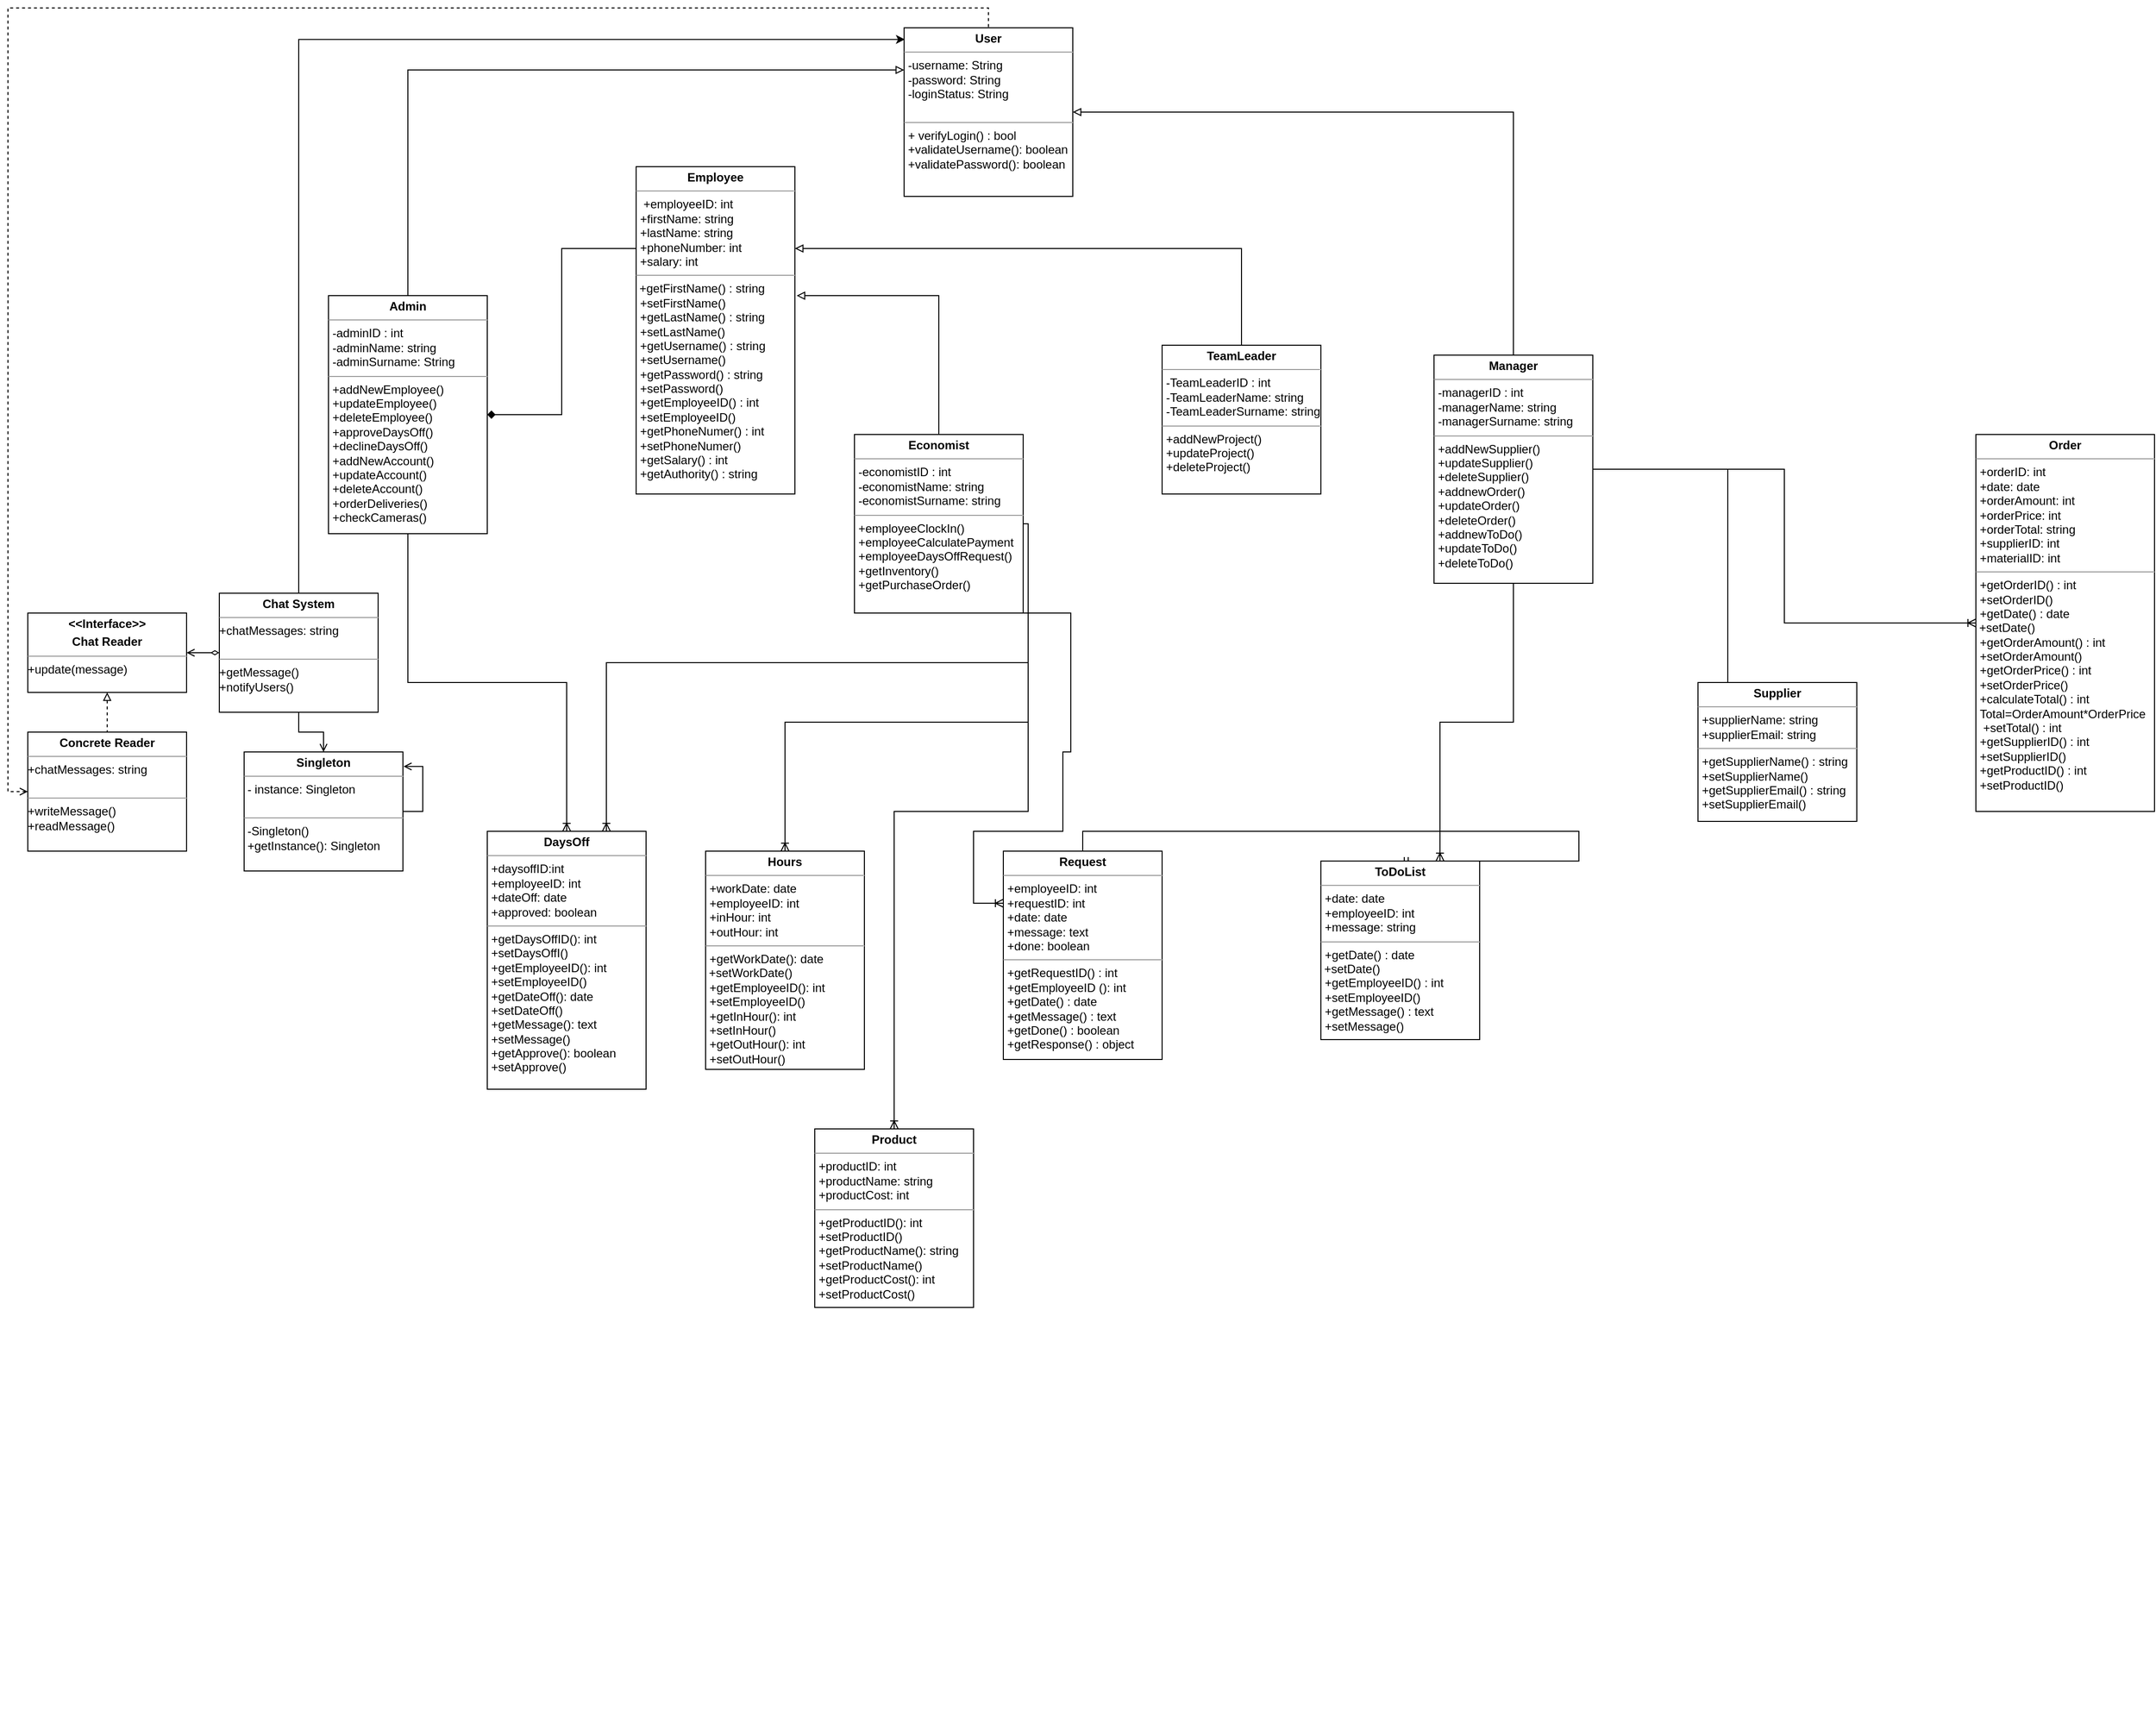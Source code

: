 <mxfile version="22.1.5" type="github">
  <diagram id="wFE0QG_FPsp0jaGvCLVb" name="Page-1">
    <mxGraphModel dx="1449" dy="1546" grid="1" gridSize="10" guides="1" tooltips="1" connect="1" arrows="1" fold="1" page="1" pageScale="1" pageWidth="850" pageHeight="1100" math="0" shadow="0">
      <root>
        <mxCell id="0" />
        <mxCell id="1" parent="0" />
        <mxCell id="GpSoSRK56g1pga28x_Gd-2" value="&lt;p style=&quot;margin: 0px ; margin-top: 4px ; text-align: center&quot;&gt;&lt;b&gt;User&lt;/b&gt;&lt;/p&gt;&lt;hr size=&quot;1&quot;&gt;&lt;p style=&quot;margin: 0px ; margin-left: 4px&quot;&gt;-username: String&lt;/p&gt;&lt;p style=&quot;margin: 0px ; margin-left: 4px&quot;&gt;-password: String&amp;nbsp;&lt;/p&gt;&lt;p style=&quot;margin: 0px ; margin-left: 4px&quot;&gt;-loginStatus: String&lt;/p&gt;&lt;p style=&quot;margin: 0px ; margin-left: 4px&quot;&gt;&lt;br&gt;&lt;/p&gt;&lt;hr size=&quot;1&quot;&gt;&lt;p style=&quot;margin: 0px ; margin-left: 4px&quot;&gt;+ verifyLogin() : bool&lt;/p&gt;&lt;p style=&quot;margin: 0px ; margin-left: 4px&quot;&gt;+validateUsername(): boolean&lt;br&gt;&lt;/p&gt;&lt;p style=&quot;margin: 0px ; margin-left: 4px&quot;&gt;+validatePassword(): boolean&lt;br&gt;&lt;/p&gt;" style="verticalAlign=top;align=left;overflow=fill;fontSize=12;fontFamily=Helvetica;html=1;" vertex="1" parent="1">
          <mxGeometry x="1463" y="560" width="170" height="170" as="geometry" />
        </mxCell>
        <mxCell id="GpSoSRK56g1pga28x_Gd-3" style="edgeStyle=orthogonalEdgeStyle;rounded=0;orthogonalLoop=1;jettySize=auto;html=1;endArrow=ERoneToMany;endFill=0;" edge="1" parent="1" source="GpSoSRK56g1pga28x_Gd-5" target="GpSoSRK56g1pga28x_Gd-24">
          <mxGeometry relative="1" as="geometry" />
        </mxCell>
        <mxCell id="GpSoSRK56g1pga28x_Gd-4" style="edgeStyle=orthogonalEdgeStyle;rounded=0;orthogonalLoop=1;jettySize=auto;html=1;exitX=0.5;exitY=0;exitDx=0;exitDy=0;entryX=0;entryY=0.25;entryDx=0;entryDy=0;endArrow=block;endFill=0;" edge="1" parent="1" source="GpSoSRK56g1pga28x_Gd-5" target="GpSoSRK56g1pga28x_Gd-2">
          <mxGeometry relative="1" as="geometry" />
        </mxCell>
        <mxCell id="GpSoSRK56g1pga28x_Gd-5" value="&lt;p style=&quot;margin: 0px ; margin-top: 4px ; text-align: center&quot;&gt;&lt;b&gt;Admin&lt;/b&gt;&lt;/p&gt;&lt;hr size=&quot;1&quot;&gt;&lt;p style=&quot;margin: 0px ; margin-left: 4px&quot;&gt;-adminID : int&lt;/p&gt;&lt;p style=&quot;margin: 0px ; margin-left: 4px&quot;&gt;-adminName: string&lt;/p&gt;&lt;p style=&quot;margin: 0px ; margin-left: 4px&quot;&gt;-adminSurname: String&amp;nbsp;&lt;/p&gt;&lt;hr size=&quot;1&quot;&gt;&lt;p style=&quot;margin: 0px ; margin-left: 4px&quot;&gt;+addNewEmployee()&lt;/p&gt;&lt;p style=&quot;margin: 0px ; margin-left: 4px&quot;&gt;+updateEmployee()&lt;/p&gt;&lt;p style=&quot;margin: 0px ; margin-left: 4px&quot;&gt;+deleteEmployee()&lt;/p&gt;&lt;p style=&quot;margin: 0px ; margin-left: 4px&quot;&gt;+approveDaysOff()&lt;/p&gt;&lt;p style=&quot;margin: 0px ; margin-left: 4px&quot;&gt;+declineDaysOff()&lt;/p&gt;&lt;p style=&quot;margin: 0px ; margin-left: 4px&quot;&gt;+addNewAccount()&lt;/p&gt;&lt;p style=&quot;margin: 0px ; margin-left: 4px&quot;&gt;+updateAccount()&lt;/p&gt;&lt;p style=&quot;margin: 0px ; margin-left: 4px&quot;&gt;+deleteAccount()&lt;/p&gt;&lt;p style=&quot;margin: 0px ; margin-left: 4px&quot;&gt;+orderDeliveries()&lt;/p&gt;&lt;p style=&quot;margin: 0px ; margin-left: 4px&quot;&gt;+checkCameras()&lt;br&gt;&lt;/p&gt;" style="verticalAlign=top;align=left;overflow=fill;fontSize=12;fontFamily=Helvetica;html=1;" vertex="1" parent="1">
          <mxGeometry x="883" y="830" width="160" height="240" as="geometry" />
        </mxCell>
        <mxCell id="GpSoSRK56g1pga28x_Gd-6" style="edgeStyle=orthogonalEdgeStyle;rounded=0;orthogonalLoop=1;jettySize=auto;html=1;endArrow=ERoneToMany;endFill=0;" edge="1" parent="1" source="GpSoSRK56g1pga28x_Gd-11" target="GpSoSRK56g1pga28x_Gd-26">
          <mxGeometry relative="1" as="geometry">
            <Array as="points">
              <mxPoint x="1588" y="1260" />
              <mxPoint x="1343" y="1260" />
            </Array>
          </mxGeometry>
        </mxCell>
        <mxCell id="GpSoSRK56g1pga28x_Gd-7" style="edgeStyle=orthogonalEdgeStyle;rounded=0;orthogonalLoop=1;jettySize=auto;html=1;entryX=0;entryY=0.25;entryDx=0;entryDy=0;exitX=0.75;exitY=1;exitDx=0;exitDy=0;endArrow=ERoneToMany;endFill=0;" edge="1" parent="1" source="GpSoSRK56g1pga28x_Gd-11" target="GpSoSRK56g1pga28x_Gd-22">
          <mxGeometry relative="1" as="geometry">
            <mxPoint x="1588" y="1320" as="targetPoint" />
            <Array as="points">
              <mxPoint x="1631" y="1290" />
              <mxPoint x="1623" y="1290" />
              <mxPoint x="1623" y="1370" />
              <mxPoint x="1533" y="1370" />
              <mxPoint x="1533" y="1443" />
            </Array>
          </mxGeometry>
        </mxCell>
        <mxCell id="GpSoSRK56g1pga28x_Gd-8" style="edgeStyle=orthogonalEdgeStyle;rounded=0;orthogonalLoop=1;jettySize=auto;html=1;entryX=0.75;entryY=0;entryDx=0;entryDy=0;endArrow=ERoneToMany;endFill=0;" edge="1" parent="1" source="GpSoSRK56g1pga28x_Gd-11" target="GpSoSRK56g1pga28x_Gd-24">
          <mxGeometry relative="1" as="geometry">
            <Array as="points">
              <mxPoint x="1588" y="1200" />
              <mxPoint x="1163" y="1200" />
            </Array>
          </mxGeometry>
        </mxCell>
        <mxCell id="GpSoSRK56g1pga28x_Gd-9" style="edgeStyle=orthogonalEdgeStyle;rounded=0;orthogonalLoop=1;jettySize=auto;html=1;endArrow=ERoneToMany;endFill=0;" edge="1" parent="1" source="GpSoSRK56g1pga28x_Gd-11" target="GpSoSRK56g1pga28x_Gd-29">
          <mxGeometry relative="1" as="geometry">
            <Array as="points">
              <mxPoint x="1588" y="1350" />
              <mxPoint x="1453" y="1350" />
            </Array>
          </mxGeometry>
        </mxCell>
        <mxCell id="GpSoSRK56g1pga28x_Gd-10" style="edgeStyle=orthogonalEdgeStyle;rounded=0;orthogonalLoop=1;jettySize=auto;html=1;exitX=0.5;exitY=0;exitDx=0;exitDy=0;entryX=1.011;entryY=0.394;entryDx=0;entryDy=0;endArrow=block;endFill=0;entryPerimeter=0;" edge="1" parent="1" source="GpSoSRK56g1pga28x_Gd-11" target="GpSoSRK56g1pga28x_Gd-20">
          <mxGeometry relative="1" as="geometry" />
        </mxCell>
        <mxCell id="GpSoSRK56g1pga28x_Gd-11" value="&lt;p style=&quot;margin: 0px ; margin-top: 4px ; text-align: center&quot;&gt;&lt;b&gt;Economist&lt;/b&gt;&lt;/p&gt;&lt;hr size=&quot;1&quot;&gt;&lt;p style=&quot;margin: 0px ; margin-left: 4px&quot;&gt;-economistID : int&lt;/p&gt;&lt;p style=&quot;margin: 0px ; margin-left: 4px&quot;&gt;-economistName: string&lt;/p&gt;&lt;p style=&quot;margin: 0px ; margin-left: 4px&quot;&gt;-economistSurname: string&amp;nbsp;&lt;/p&gt;&lt;hr size=&quot;1&quot;&gt;&lt;p style=&quot;margin: 0px ; margin-left: 4px&quot;&gt;+employeeClockIn()&lt;/p&gt;&lt;p style=&quot;margin: 0px ; margin-left: 4px&quot;&gt;+employeeCalculatePayment&lt;/p&gt;&lt;p style=&quot;margin: 0px ; margin-left: 4px&quot;&gt;+employeeDaysOffRequest()&lt;/p&gt;&lt;p style=&quot;margin: 0px ; margin-left: 4px&quot;&gt;+getInventory()&lt;/p&gt;&lt;p style=&quot;margin: 0px ; margin-left: 4px&quot;&gt;+getPurchaseOrder()&lt;/p&gt;" style="verticalAlign=top;align=left;overflow=fill;fontSize=12;fontFamily=Helvetica;html=1;" vertex="1" parent="1">
          <mxGeometry x="1413" y="970" width="170" height="180" as="geometry" />
        </mxCell>
        <mxCell id="GpSoSRK56g1pga28x_Gd-12" style="edgeStyle=orthogonalEdgeStyle;rounded=0;orthogonalLoop=1;jettySize=auto;html=1;exitX=0.5;exitY=0;exitDx=0;exitDy=0;entryX=1;entryY=0.25;entryDx=0;entryDy=0;endArrow=block;endFill=0;" edge="1" parent="1" source="GpSoSRK56g1pga28x_Gd-13" target="GpSoSRK56g1pga28x_Gd-20">
          <mxGeometry relative="1" as="geometry" />
        </mxCell>
        <mxCell id="GpSoSRK56g1pga28x_Gd-13" value="&lt;p style=&quot;margin: 0px ; margin-top: 4px ; text-align: center&quot;&gt;&lt;b&gt;TeamLeader&lt;/b&gt;&lt;/p&gt;&lt;hr size=&quot;1&quot;&gt;&lt;p style=&quot;margin: 0px ; margin-left: 4px&quot;&gt;-TeamLeaderID : int&lt;/p&gt;&lt;p style=&quot;margin: 0px ; margin-left: 4px&quot;&gt;-TeamLeaderName: string&lt;/p&gt;&lt;p style=&quot;margin: 0px ; margin-left: 4px&quot;&gt;-TeamLeaderSurname: string&amp;nbsp;&lt;/p&gt;&lt;hr size=&quot;1&quot;&gt;&lt;p style=&quot;margin: 0px ; margin-left: 4px&quot;&gt;+addNewProject()&lt;/p&gt;&lt;p style=&quot;margin: 0px ; margin-left: 4px&quot;&gt;+updateProject()&lt;/p&gt;&lt;p style=&quot;margin: 0px ; margin-left: 4px&quot;&gt;+deleteProject()&lt;/p&gt;&lt;br&gt;&lt;p style=&quot;margin: 0px ; margin-left: 4px&quot;&gt;&lt;br&gt;&lt;/p&gt;" style="verticalAlign=top;align=left;overflow=fill;fontSize=12;fontFamily=Helvetica;html=1;" vertex="1" parent="1">
          <mxGeometry x="1723" y="880" width="160" height="150" as="geometry" />
        </mxCell>
        <mxCell id="GpSoSRK56g1pga28x_Gd-14" style="edgeStyle=orthogonalEdgeStyle;rounded=0;orthogonalLoop=1;jettySize=auto;html=1;entryX=0.75;entryY=0;entryDx=0;entryDy=0;endArrow=ERoneToMany;endFill=0;" edge="1" parent="1" source="GpSoSRK56g1pga28x_Gd-18" target="GpSoSRK56g1pga28x_Gd-25">
          <mxGeometry relative="1" as="geometry">
            <mxPoint x="2173" y="1370" as="targetPoint" />
          </mxGeometry>
        </mxCell>
        <mxCell id="GpSoSRK56g1pga28x_Gd-15" style="edgeStyle=orthogonalEdgeStyle;rounded=0;orthogonalLoop=1;jettySize=auto;html=1;entryX=0.5;entryY=0;entryDx=0;entryDy=0;endArrow=ERoneToMany;endFill=0;" edge="1" parent="1" source="GpSoSRK56g1pga28x_Gd-18" target="GpSoSRK56g1pga28x_Gd-27">
          <mxGeometry relative="1" as="geometry">
            <Array as="points">
              <mxPoint x="2293" y="1345" />
              <mxPoint x="2343" y="1345" />
            </Array>
          </mxGeometry>
        </mxCell>
        <mxCell id="GpSoSRK56g1pga28x_Gd-16" style="edgeStyle=orthogonalEdgeStyle;rounded=0;orthogonalLoop=1;jettySize=auto;html=1;endArrow=ERoneToMany;endFill=0;" edge="1" parent="1" source="GpSoSRK56g1pga28x_Gd-18" target="GpSoSRK56g1pga28x_Gd-28">
          <mxGeometry relative="1" as="geometry" />
        </mxCell>
        <mxCell id="GpSoSRK56g1pga28x_Gd-17" style="edgeStyle=orthogonalEdgeStyle;rounded=0;orthogonalLoop=1;jettySize=auto;html=1;exitX=0.5;exitY=0;exitDx=0;exitDy=0;entryX=1;entryY=0.5;entryDx=0;entryDy=0;endArrow=block;endFill=0;" edge="1" parent="1" source="GpSoSRK56g1pga28x_Gd-18" target="GpSoSRK56g1pga28x_Gd-2">
          <mxGeometry relative="1" as="geometry" />
        </mxCell>
        <mxCell id="GpSoSRK56g1pga28x_Gd-18" value="&lt;p style=&quot;margin: 0px ; margin-top: 4px ; text-align: center&quot;&gt;&lt;b&gt;Manager&lt;/b&gt;&lt;/p&gt;&lt;hr size=&quot;1&quot;&gt;&lt;p style=&quot;margin: 0px ; margin-left: 4px&quot;&gt;-managerID : int&lt;/p&gt;&lt;p style=&quot;margin: 0px ; margin-left: 4px&quot;&gt;-managerName: string&lt;/p&gt;&lt;p style=&quot;margin: 0px ; margin-left: 4px&quot;&gt;-managerSurname: string&amp;nbsp;&lt;/p&gt;&lt;hr size=&quot;1&quot;&gt;&lt;p style=&quot;margin: 0px ; margin-left: 4px&quot;&gt;+addNewSupplier()&lt;/p&gt;&lt;p style=&quot;margin: 0px ; margin-left: 4px&quot;&gt;+updateSupplier()&lt;/p&gt;&lt;p style=&quot;margin: 0px ; margin-left: 4px&quot;&gt;+deleteSupplier()&lt;/p&gt;&lt;p style=&quot;margin: 0px ; margin-left: 4px&quot;&gt;+addnewOrder()&lt;/p&gt;&lt;p style=&quot;margin: 0px 0px 0px 4px&quot;&gt;+updateOrder()&lt;/p&gt;&lt;p style=&quot;margin: 0px 0px 0px 4px&quot;&gt;+deleteOrder()&lt;/p&gt;&lt;p style=&quot;margin: 0px 0px 0px 4px&quot;&gt;+addnewToDo()&lt;/p&gt;&lt;p style=&quot;margin: 0px 0px 0px 4px&quot;&gt;+updateToDo()&lt;/p&gt;&lt;p style=&quot;margin: 0px 0px 0px 4px&quot;&gt;+deleteToDo()&lt;/p&gt;" style="verticalAlign=top;align=left;overflow=fill;fontSize=12;fontFamily=Helvetica;html=1;" vertex="1" parent="1">
          <mxGeometry x="1997" y="890" width="160" height="230" as="geometry" />
        </mxCell>
        <mxCell id="GpSoSRK56g1pga28x_Gd-19" style="edgeStyle=orthogonalEdgeStyle;rounded=0;orthogonalLoop=1;jettySize=auto;html=1;exitX=0;exitY=0.25;exitDx=0;exitDy=0;entryX=1;entryY=0.5;entryDx=0;entryDy=0;endArrow=diamond;endFill=1;" edge="1" parent="1" source="GpSoSRK56g1pga28x_Gd-20" target="GpSoSRK56g1pga28x_Gd-5">
          <mxGeometry relative="1" as="geometry" />
        </mxCell>
        <mxCell id="GpSoSRK56g1pga28x_Gd-20" value="&lt;p style=&quot;margin: 0px ; margin-top: 4px ; text-align: center&quot;&gt;&lt;b&gt;Employee&lt;/b&gt;&lt;/p&gt;&lt;hr size=&quot;1&quot;&gt;&lt;p style=&quot;margin: 0px ; margin-left: 4px&quot;&gt;&lt;span&gt;&amp;nbsp;+employeeID: int&lt;/span&gt;&lt;/p&gt;&lt;p style=&quot;margin: 0px ; margin-left: 4px&quot;&gt;&lt;span&gt;+firstName: string&lt;/span&gt;&lt;/p&gt;&lt;p style=&quot;margin: 0px ; margin-left: 4px&quot;&gt;&lt;span&gt;+lastName: string&lt;/span&gt;&lt;/p&gt;&lt;p style=&quot;margin: 0px ; margin-left: 4px&quot;&gt;+phoneNumber: int&lt;/p&gt;&lt;p style=&quot;margin: 0px ; margin-left: 4px&quot;&gt;+salary: int&amp;nbsp;&lt;/p&gt;&lt;hr size=&quot;1&quot;&gt;&amp;nbsp;+getFirstName() : string&lt;p style=&quot;margin: 0px ; margin-left: 4px&quot;&gt;+setFirstName()&lt;br&gt;&lt;/p&gt;&lt;p style=&quot;margin: 0px ; margin-left: 4px&quot;&gt;+getLastName() : string&amp;nbsp;&lt;/p&gt;&lt;p style=&quot;margin: 0px ; margin-left: 4px&quot;&gt;+setLastName()&lt;/p&gt;&lt;p style=&quot;margin: 0px ; margin-left: 4px&quot;&gt;+getUsername() : string&lt;/p&gt;&lt;p style=&quot;margin: 0px ; margin-left: 4px&quot;&gt;+setUsername() &lt;br&gt;&lt;/p&gt;&lt;p style=&quot;margin: 0px ; margin-left: 4px&quot;&gt;+getPassword() : string&lt;/p&gt;&lt;p style=&quot;margin: 0px ; margin-left: 4px&quot;&gt;+setPassword() &lt;br&gt;&lt;/p&gt;&lt;p style=&quot;margin: 0px ; margin-left: 4px&quot;&gt;+getEmployeeID() : int&lt;/p&gt;&lt;p style=&quot;margin: 0px ; margin-left: 4px&quot;&gt;+setEmployeeID()&lt;/p&gt;&lt;p style=&quot;margin: 0px ; margin-left: 4px&quot;&gt;&lt;/p&gt;&lt;p style=&quot;margin: 0px ; margin-left: 4px&quot;&gt;+getPhoneNumer() : int&lt;/p&gt;&lt;p style=&quot;margin: 0px ; margin-left: 4px&quot;&gt;+setPhoneNumer()&lt;br&gt;&lt;/p&gt;&lt;p style=&quot;margin: 0px ; margin-left: 4px&quot;&gt;+getSalary() : int &lt;br&gt;&lt;/p&gt;&lt;p style=&quot;margin: 0px ; margin-left: 4px&quot;&gt;+getAuthority() : string&lt;/p&gt;&lt;p style=&quot;margin: 0px ; margin-left: 4px&quot;&gt;&lt;br&gt;&lt;/p&gt;&lt;p style=&quot;margin: 0px ; margin-left: 4px&quot;&gt;&lt;br&gt;&lt;/p&gt;" style="verticalAlign=top;align=left;overflow=fill;fontSize=12;fontFamily=Helvetica;html=1;" vertex="1" parent="1">
          <mxGeometry x="1193" y="700" width="160" height="330" as="geometry" />
        </mxCell>
        <mxCell id="GpSoSRK56g1pga28x_Gd-21" style="edgeStyle=orthogonalEdgeStyle;rounded=0;orthogonalLoop=1;jettySize=auto;html=1;entryX=0.5;entryY=0;entryDx=0;entryDy=0;endArrow=ERmandOne;endFill=0;exitX=0.5;exitY=0;exitDx=0;exitDy=0;" edge="1" parent="1" source="GpSoSRK56g1pga28x_Gd-22" target="GpSoSRK56g1pga28x_Gd-25">
          <mxGeometry relative="1" as="geometry">
            <Array as="points">
              <mxPoint x="1643" y="1370" />
              <mxPoint x="2143" y="1370" />
            </Array>
            <mxPoint x="1723" y="1340" as="sourcePoint" />
          </mxGeometry>
        </mxCell>
        <mxCell id="GpSoSRK56g1pga28x_Gd-22" value="&lt;p style=&quot;margin: 0px ; margin-top: 4px ; text-align: center&quot;&gt;&lt;b&gt;Request&lt;/b&gt;&lt;/p&gt;&lt;hr size=&quot;1&quot;&gt;&lt;p style=&quot;margin: 0px ; margin-left: 4px&quot;&gt;&lt;span&gt;+employeeID: int&amp;nbsp;&lt;/span&gt;&lt;/p&gt;&lt;p style=&quot;margin: 0px ; margin-left: 4px&quot;&gt;+requestID: int&amp;nbsp;&lt;br&gt;&lt;/p&gt;&lt;p style=&quot;margin: 0px ; margin-left: 4px&quot;&gt;&lt;span&gt;+date: date&lt;/span&gt;&lt;/p&gt;&lt;p style=&quot;margin: 0px ; margin-left: 4px&quot;&gt;&lt;span&gt;+message: text&lt;br&gt;&lt;/span&gt;&lt;/p&gt;&lt;p style=&quot;margin: 0px ; margin-left: 4px&quot;&gt;&lt;span&gt;+done: boolean&amp;nbsp;&lt;/span&gt;&lt;/p&gt;&lt;hr size=&quot;1&quot;&gt;&lt;p style=&quot;margin: 0px ; margin-left: 4px&quot;&gt;&lt;span&gt;+getRequestID() : int&amp;nbsp;&lt;/span&gt;&lt;br&gt;&lt;/p&gt;&lt;p style=&quot;margin: 0px ; margin-left: 4px&quot;&gt;+getEmployeeID (): int&lt;/p&gt;&lt;p style=&quot;margin: 0px ; margin-left: 4px&quot;&gt;+getDate() : date&lt;/p&gt;&lt;p style=&quot;margin: 0px ; margin-left: 4px&quot;&gt;+getMessage() : text&lt;/p&gt;&lt;p style=&quot;margin: 0px ; margin-left: 4px&quot;&gt;+getDone() : boolean&lt;/p&gt;&lt;p style=&quot;margin: 0px ; margin-left: 4px&quot;&gt;+getResponse() : object&lt;/p&gt;&lt;p style=&quot;margin: 0px ; margin-left: 4px&quot;&gt;&lt;br&gt;&lt;/p&gt;&lt;p style=&quot;margin: 0px ; margin-left: 4px&quot;&gt;&lt;br&gt;&lt;/p&gt;&lt;p style=&quot;margin: 0px ; margin-left: 4px&quot;&gt;&lt;br&gt;&lt;/p&gt;" style="verticalAlign=top;align=left;overflow=fill;fontSize=12;fontFamily=Helvetica;html=1;" vertex="1" parent="1">
          <mxGeometry x="1563" y="1390" width="160" height="210" as="geometry" />
        </mxCell>
        <mxCell id="GpSoSRK56g1pga28x_Gd-23" value="&lt;pre style=&quot;box-sizing: inherit ; background-color: rgb(255 , 255 , 255)&quot;&gt;&lt;pre style=&quot;box-sizing: inherit&quot;&gt;&lt;br&gt;&lt;/pre&gt;&lt;/pre&gt;" style="text;html=1;align=center;verticalAlign=middle;resizable=0;points=[];autosize=1;" vertex="1" parent="1">
          <mxGeometry x="868" y="2241" width="20" height="40" as="geometry" />
        </mxCell>
        <mxCell id="GpSoSRK56g1pga28x_Gd-24" value="&lt;p style=&quot;margin: 0px ; margin-top: 4px ; text-align: center&quot;&gt;&lt;b&gt;DaysOff&lt;/b&gt;&lt;/p&gt;&lt;hr size=&quot;1&quot;&gt;&lt;p style=&quot;margin: 0px ; margin-left: 4px&quot;&gt;+daysoffID:int&lt;/p&gt;&lt;p style=&quot;margin: 0px ; margin-left: 4px&quot;&gt;+employeeID: int&lt;/p&gt;&lt;p style=&quot;margin: 0px ; margin-left: 4px&quot;&gt;+dateOff: date&lt;/p&gt;&lt;p style=&quot;margin: 0px ; margin-left: 4px&quot;&gt;+approved: boolean&lt;/p&gt;&lt;hr size=&quot;1&quot;&gt;&lt;p style=&quot;margin: 0px ; margin-left: 4px&quot;&gt;&lt;span&gt;+getDaysOffID(): int&lt;/span&gt;&lt;br&gt;&lt;/p&gt;&lt;p style=&quot;margin: 0px ; margin-left: 4px&quot;&gt;&lt;span&gt;+setDaysOffI()&lt;br&gt;&lt;/span&gt;&lt;/p&gt;&lt;p style=&quot;margin: 0px ; margin-left: 4px&quot;&gt;+getEmployeeID(): int&lt;/p&gt;&lt;p style=&quot;margin: 0px ; margin-left: 4px&quot;&gt;+setEmployeeID()&lt;/p&gt;&lt;p style=&quot;margin: 0px ; margin-left: 4px&quot;&gt;+getDateOff(): date&lt;/p&gt;&lt;p style=&quot;margin: 0px ; margin-left: 4px&quot;&gt;+setDateOff()&lt;/p&gt;&lt;p style=&quot;margin: 0px ; margin-left: 4px&quot;&gt;+getMessage(): text&lt;/p&gt;&lt;p style=&quot;margin: 0px ; margin-left: 4px&quot;&gt;+setMessage()&lt;/p&gt;&lt;p style=&quot;margin: 0px ; margin-left: 4px&quot;&gt;+getApprove(): boolean&lt;/p&gt;&lt;p style=&quot;margin: 0px ; margin-left: 4px&quot;&gt;+setApprove()&lt;/p&gt;&lt;p style=&quot;margin: 0px ; margin-left: 4px&quot;&gt;&lt;br&gt;&lt;/p&gt;&lt;p style=&quot;margin: 0px ; margin-left: 4px&quot;&gt;&lt;br&gt;&lt;/p&gt;&lt;p style=&quot;margin: 0px ; margin-left: 4px&quot;&gt;&lt;br&gt;&lt;/p&gt;" style="verticalAlign=top;align=left;overflow=fill;fontSize=12;fontFamily=Helvetica;html=1;" vertex="1" parent="1">
          <mxGeometry x="1043" y="1370" width="160" height="260" as="geometry" />
        </mxCell>
        <mxCell id="GpSoSRK56g1pga28x_Gd-25" value="&lt;p style=&quot;margin: 0px ; margin-top: 4px ; text-align: center&quot;&gt;&lt;b&gt;ToDoList&lt;/b&gt;&lt;/p&gt;&lt;hr size=&quot;1&quot;&gt;&lt;p style=&quot;margin: 0px ; margin-left: 4px&quot;&gt;+date: date&lt;span&gt;&lt;br&gt;&lt;/span&gt;&lt;/p&gt;&lt;p style=&quot;margin: 0px ; margin-left: 4px&quot;&gt;&lt;span&gt;+employeeID: int&amp;nbsp;&lt;/span&gt;&lt;/p&gt;&lt;p style=&quot;margin: 0px ; margin-left: 4px&quot;&gt;+message: string&amp;nbsp;&lt;span&gt;&amp;nbsp;&lt;/span&gt;&lt;/p&gt;&lt;hr size=&quot;1&quot;&gt;&lt;p style=&quot;margin: 0px 0px 0px 4px&quot;&gt;+getDate() : date&lt;/p&gt;&lt;div&gt;&amp;nbsp;+setDate()&lt;/div&gt;&lt;p style=&quot;margin: 0px 0px 0px 4px&quot;&gt;+getEmployeeID() : int&lt;/p&gt;&lt;p style=&quot;margin: 0px 0px 0px 4px&quot;&gt;+setEmployeeID()&lt;/p&gt;&lt;p style=&quot;margin: 0px 0px 0px 4px&quot;&gt;+getMessage() : text&lt;/p&gt;&lt;p style=&quot;margin: 0px 0px 0px 4px&quot;&gt;+setMessage()&lt;/p&gt;&lt;p style=&quot;margin: 0px ; margin-left: 4px&quot;&gt;&lt;br&gt;&lt;/p&gt;" style="verticalAlign=top;align=left;overflow=fill;fontSize=12;fontFamily=Helvetica;html=1;" vertex="1" parent="1">
          <mxGeometry x="1883" y="1400" width="160" height="180" as="geometry" />
        </mxCell>
        <mxCell id="GpSoSRK56g1pga28x_Gd-26" value="&lt;p style=&quot;margin: 0px ; margin-top: 4px ; text-align: center&quot;&gt;&lt;b&gt;Hours&lt;/b&gt;&lt;/p&gt;&lt;hr size=&quot;1&quot;&gt;&lt;p style=&quot;margin: 0px ; margin-left: 4px&quot;&gt;+workDate: date&lt;span&gt;&lt;br&gt;&lt;/span&gt;&lt;/p&gt;&lt;p style=&quot;margin: 0px ; margin-left: 4px&quot;&gt;&lt;span&gt;+employeeID: int&amp;nbsp;&lt;/span&gt;&lt;/p&gt;&lt;p style=&quot;margin: 0px ; margin-left: 4px&quot;&gt;+inHour: int&lt;/p&gt;&lt;p style=&quot;margin: 0px ; margin-left: 4px&quot;&gt;+outHour: int&lt;/p&gt;&lt;hr size=&quot;1&quot;&gt;&lt;p style=&quot;margin: 0px 0px 0px 4px&quot;&gt;+getWorkDate(): date&lt;/p&gt;&lt;div&gt;&amp;nbsp;+setWorkDate()&lt;/div&gt;&lt;p style=&quot;margin: 0px 0px 0px 4px&quot;&gt;+getEmployeeID(): int&lt;/p&gt;&lt;p style=&quot;margin: 0px 0px 0px 4px&quot;&gt;+setEmployeeID()&lt;/p&gt;&lt;p style=&quot;margin: 0px 0px 0px 4px&quot;&gt;+getInHour(): int&lt;/p&gt;&lt;p style=&quot;margin: 0px 0px 0px 4px&quot;&gt;+setInHour()&lt;/p&gt;&lt;p style=&quot;margin: 0px 0px 0px 4px&quot;&gt;+getOutHour(): int&lt;/p&gt;&lt;p style=&quot;margin: 0px 0px 0px 4px&quot;&gt;+setOutHour()&lt;/p&gt;&lt;p style=&quot;margin: 0px ; margin-left: 4px&quot;&gt;&lt;br&gt;&lt;/p&gt;" style="verticalAlign=top;align=left;overflow=fill;fontSize=12;fontFamily=Helvetica;html=1;" vertex="1" parent="1">
          <mxGeometry x="1263" y="1390" width="160" height="220" as="geometry" />
        </mxCell>
        <mxCell id="GpSoSRK56g1pga28x_Gd-27" value="&lt;p style=&quot;margin: 0px ; margin-top: 4px ; text-align: center&quot;&gt;&lt;b&gt;Supplier&lt;/b&gt;&lt;/p&gt;&lt;hr size=&quot;1&quot;&gt;&lt;p style=&quot;margin: 0px ; margin-left: 4px&quot;&gt;+supplierName: string&amp;nbsp;&lt;br&gt;&lt;/p&gt;&lt;p style=&quot;margin: 0px ; margin-left: 4px&quot;&gt;+supplierEmail: string&amp;nbsp;&lt;/p&gt;&lt;hr size=&quot;1&quot;&gt;&lt;p style=&quot;margin: 0px 0px 0px 4px&quot;&gt;+getSupplierName() : string&amp;nbsp;&lt;/p&gt;&lt;p style=&quot;margin: 0px 0px 0px 4px&quot;&gt;+setSupplierName()&lt;br&gt;&lt;/p&gt;&lt;p style=&quot;margin: 0px 0px 0px 4px&quot;&gt;+getSupplierEmail() : string&amp;nbsp;&lt;/p&gt;&lt;p style=&quot;margin: 0px 0px 0px 4px&quot;&gt;+setSupplierEmail()&lt;/p&gt;" style="verticalAlign=top;align=left;overflow=fill;fontSize=12;fontFamily=Helvetica;html=1;" vertex="1" parent="1">
          <mxGeometry x="2263" y="1220" width="160" height="140" as="geometry" />
        </mxCell>
        <mxCell id="GpSoSRK56g1pga28x_Gd-28" value="&lt;p style=&quot;margin: 0px ; margin-top: 4px ; text-align: center&quot;&gt;&lt;b&gt;Order&lt;/b&gt;&lt;/p&gt;&lt;hr size=&quot;1&quot;&gt;&lt;p style=&quot;margin: 0px ; margin-left: 4px&quot;&gt;&lt;span&gt;+orderID: int&amp;nbsp;&lt;/span&gt;&lt;/p&gt;&lt;p style=&quot;margin: 0px ; margin-left: 4px&quot;&gt;&lt;span&gt;+date: date&lt;/span&gt;&lt;/p&gt;&lt;p style=&quot;margin: 0px ; margin-left: 4px&quot;&gt;&lt;span&gt;+orderAmount: int&amp;nbsp;&lt;/span&gt;&lt;/p&gt;&lt;p style=&quot;margin: 0px ; margin-left: 4px&quot;&gt;&lt;span&gt;+orderPrice: int&amp;nbsp;&lt;/span&gt;&lt;/p&gt;&lt;p style=&quot;margin: 0px ; margin-left: 4px&quot;&gt;+orderTotal: string&lt;/p&gt;&lt;p style=&quot;margin: 0px ; margin-left: 4px&quot;&gt;+supplierID: int&amp;nbsp;&lt;br&gt;&lt;/p&gt;&lt;p style=&quot;margin: 0px ; margin-left: 4px&quot;&gt;+materialID: int&amp;nbsp;&lt;/p&gt;&lt;hr size=&quot;1&quot;&gt;&lt;p style=&quot;margin: 0px 0px 0px 4px&quot;&gt;+getOrderID() : int&lt;/p&gt;&lt;p style=&quot;margin: 0px 0px 0px 4px&quot;&gt;+setOrderID()&lt;/p&gt;&lt;p style=&quot;margin: 0px 0px 0px 4px&quot;&gt;+getDate() : date&lt;/p&gt;&lt;div&gt;&amp;nbsp;+setDate()&lt;/div&gt;&lt;p style=&quot;margin: 0px 0px 0px 4px&quot;&gt;+getOrderAmount() : int&amp;nbsp;&lt;/p&gt;&lt;p style=&quot;margin: 0px 0px 0px 4px&quot;&gt;+setOrderAmount() &lt;br&gt;&lt;/p&gt;&lt;p style=&quot;margin: 0px 0px 0px 4px&quot;&gt;+getOrderPrice()&amp;nbsp;&lt;span&gt;: int&lt;/span&gt;&lt;/p&gt;&lt;p style=&quot;margin: 0px 0px 0px 4px&quot;&gt;+setOrderPrice()&lt;/p&gt;&lt;p style=&quot;margin: 0px 0px 0px 4px&quot;&gt;+calculateTotal() : int&lt;/p&gt;&lt;p style=&quot;margin: 0px 0px 0px 4px&quot;&gt;Total=OrderAmount*OrderPrice&amp;nbsp;&lt;/p&gt;&lt;p style=&quot;margin: 0px 0px 0px 4px&quot;&gt;&amp;nbsp;+setTotal() : int&lt;/p&gt;&lt;p style=&quot;margin: 0px 0px 0px 4px&quot;&gt;+getSupplierID() : int&lt;/p&gt;&lt;p style=&quot;margin: 0px 0px 0px 4px&quot;&gt;+setSupplierID()&lt;/p&gt;&lt;p style=&quot;margin: 0px 0px 0px 4px&quot;&gt;+getProductID() : int&lt;/p&gt;&lt;p style=&quot;margin: 0px 0px 0px 4px&quot;&gt;+setProductID() &lt;br&gt;&lt;/p&gt;&lt;p style=&quot;margin: 0px 0px 0px 4px&quot;&gt;&lt;br&gt;&lt;/p&gt;&lt;p style=&quot;margin: 0px ; margin-left: 4px&quot;&gt;&lt;br&gt;&lt;/p&gt;" style="verticalAlign=top;align=left;overflow=fill;fontSize=12;fontFamily=Helvetica;html=1;" vertex="1" parent="1">
          <mxGeometry x="2543" y="970" width="180" height="380" as="geometry" />
        </mxCell>
        <mxCell id="GpSoSRK56g1pga28x_Gd-29" value="&lt;p style=&quot;margin: 0px ; margin-top: 4px ; text-align: center&quot;&gt;&lt;b&gt;Product&lt;/b&gt;&lt;/p&gt;&lt;hr size=&quot;1&quot;&gt;&lt;p style=&quot;margin: 0px 0px 0px 4px&quot;&gt;+productID: int&amp;nbsp;&lt;br&gt;&lt;/p&gt;&lt;p style=&quot;margin: 0px 0px 0px 4px&quot;&gt;+productName: string&lt;/p&gt;&lt;p style=&quot;margin: 0px 0px 0px 4px&quot;&gt;+productCost: int&amp;nbsp;&amp;nbsp;&lt;/p&gt;&lt;hr size=&quot;1&quot;&gt;&lt;p style=&quot;margin: 0px 0px 0px 4px&quot;&gt;+getProductID(): int&lt;/p&gt;&lt;p style=&quot;margin: 0px 0px 0px 4px&quot;&gt;+setProductID()&lt;/p&gt;&lt;p style=&quot;margin: 0px 0px 0px 4px&quot;&gt;+getProductName(): string&amp;nbsp;&lt;/p&gt;&lt;p style=&quot;margin: 0px 0px 0px 4px&quot;&gt;+setProductName()&lt;/p&gt;&lt;p style=&quot;margin: 0px 0px 0px 4px&quot;&gt;+getProductCost(): int&amp;nbsp;&lt;/p&gt;&lt;p style=&quot;margin: 0px 0px 0px 4px&quot;&gt;+setProductCost() &lt;br&gt;&lt;/p&gt;" style="verticalAlign=top;align=left;overflow=fill;fontSize=12;fontFamily=Helvetica;html=1;" vertex="1" parent="1">
          <mxGeometry x="1373" y="1670" width="160" height="180" as="geometry" />
        </mxCell>
        <mxCell id="GpSoSRK56g1pga28x_Gd-30" style="edgeStyle=orthogonalEdgeStyle;rounded=0;orthogonalLoop=1;jettySize=auto;html=1;exitX=0.5;exitY=0;exitDx=0;exitDy=0;entryX=0.005;entryY=0.069;entryDx=0;entryDy=0;entryPerimeter=0;" edge="1" parent="1" source="GpSoSRK56g1pga28x_Gd-32" target="GpSoSRK56g1pga28x_Gd-2">
          <mxGeometry relative="1" as="geometry" />
        </mxCell>
        <mxCell id="GpSoSRK56g1pga28x_Gd-31" style="edgeStyle=orthogonalEdgeStyle;rounded=0;orthogonalLoop=1;jettySize=auto;html=1;exitX=0.5;exitY=1;exitDx=0;exitDy=0;entryX=0.5;entryY=0;entryDx=0;entryDy=0;startArrow=none;startFill=0;endArrow=open;endFill=0;targetPerimeterSpacing=0;" edge="1" parent="1" source="GpSoSRK56g1pga28x_Gd-32" target="GpSoSRK56g1pga28x_Gd-38">
          <mxGeometry relative="1" as="geometry" />
        </mxCell>
        <mxCell id="GpSoSRK56g1pga28x_Gd-32" value="&lt;p style=&quot;margin: 0px ; margin-top: 4px ; text-align: center&quot;&gt;&lt;b&gt;Chat System&lt;br&gt;&lt;/b&gt;&lt;/p&gt;&lt;hr size=&quot;1&quot;&gt;&lt;div&gt;+chatMessages: string&lt;/div&gt;&lt;div&gt;&lt;br&gt;&lt;/div&gt;&lt;hr size=&quot;1&quot;&gt;&lt;div&gt;+getMessage()&lt;/div&gt;&lt;div&gt;+notifyUsers()&lt;br&gt;&lt;/div&gt;" style="verticalAlign=top;align=left;overflow=fill;fontSize=12;fontFamily=Helvetica;html=1;" vertex="1" parent="1">
          <mxGeometry x="773" y="1130" width="160" height="120" as="geometry" />
        </mxCell>
        <mxCell id="GpSoSRK56g1pga28x_Gd-33" style="edgeStyle=orthogonalEdgeStyle;rounded=0;orthogonalLoop=1;jettySize=auto;html=1;exitX=0.5;exitY=1;exitDx=0;exitDy=0;endArrow=none;endFill=0;targetPerimeterSpacing=0;dashed=1;startArrow=block;startFill=0;" edge="1" parent="1" source="GpSoSRK56g1pga28x_Gd-34" target="GpSoSRK56g1pga28x_Gd-37">
          <mxGeometry relative="1" as="geometry" />
        </mxCell>
        <mxCell id="GpSoSRK56g1pga28x_Gd-34" value="&lt;p style=&quot;margin: 0px ; margin-top: 4px ; text-align: center&quot;&gt;&lt;b&gt;&amp;lt;&amp;lt;Interface&amp;gt;&amp;gt;&lt;/b&gt;&lt;/p&gt;&lt;p style=&quot;margin: 0px ; margin-top: 4px ; text-align: center&quot;&gt;&lt;b&gt;Chat Reader&lt;br&gt;&lt;/b&gt;&lt;/p&gt;&lt;hr size=&quot;1&quot;&gt;&lt;div&gt;+update(message)&lt;/div&gt;" style="verticalAlign=top;align=left;overflow=fill;fontSize=12;fontFamily=Helvetica;html=1;" vertex="1" parent="1">
          <mxGeometry x="580" y="1150" width="160" height="80" as="geometry" />
        </mxCell>
        <mxCell id="GpSoSRK56g1pga28x_Gd-35" value="" style="endArrow=open;startArrow=diamondThin;endFill=0;startFill=0;html=1;verticalAlign=bottom;labelBackgroundColor=none;strokeWidth=1;rounded=0;targetPerimeterSpacing=0;exitX=0;exitY=0.5;exitDx=0;exitDy=0;entryX=1;entryY=0.5;entryDx=0;entryDy=0;" edge="1" parent="1" source="GpSoSRK56g1pga28x_Gd-32" target="GpSoSRK56g1pga28x_Gd-34">
          <mxGeometry width="160" relative="1" as="geometry">
            <mxPoint x="603" y="1070" as="sourcePoint" />
            <mxPoint x="763" y="1070" as="targetPoint" />
          </mxGeometry>
        </mxCell>
        <mxCell id="GpSoSRK56g1pga28x_Gd-36" style="edgeStyle=orthogonalEdgeStyle;rounded=0;orthogonalLoop=1;jettySize=auto;html=1;exitX=0;exitY=0.5;exitDx=0;exitDy=0;entryX=0.5;entryY=0;entryDx=0;entryDy=0;dashed=1;startArrow=open;startFill=0;endArrow=none;endFill=0;targetPerimeterSpacing=0;" edge="1" parent="1" source="GpSoSRK56g1pga28x_Gd-37" target="GpSoSRK56g1pga28x_Gd-2">
          <mxGeometry relative="1" as="geometry" />
        </mxCell>
        <mxCell id="GpSoSRK56g1pga28x_Gd-37" value="&lt;p style=&quot;margin: 0px ; margin-top: 4px ; text-align: center&quot;&gt;&lt;b&gt;Concrete Reader&lt;br&gt;&lt;/b&gt;&lt;/p&gt;&lt;hr size=&quot;1&quot;&gt;&lt;div&gt;+chatMessages: string&lt;/div&gt;&lt;div&gt;&lt;br&gt;&lt;/div&gt;&lt;hr size=&quot;1&quot;&gt;&lt;div&gt;+writeMessage()&lt;/div&gt;&lt;div&gt;+readMessage()&lt;/div&gt;&lt;div&gt;&lt;br&gt;&lt;/div&gt;" style="verticalAlign=top;align=left;overflow=fill;fontSize=12;fontFamily=Helvetica;html=1;" vertex="1" parent="1">
          <mxGeometry x="580" y="1270" width="160" height="120" as="geometry" />
        </mxCell>
        <mxCell id="GpSoSRK56g1pga28x_Gd-38" value="&lt;p style=&quot;margin: 0px ; margin-top: 4px ; text-align: center&quot;&gt;&lt;b&gt;Singleton&lt;br&gt;&lt;/b&gt;&lt;/p&gt;&lt;hr size=&quot;1&quot;&gt;&lt;div&gt;&amp;nbsp;- instance: Singleton&lt;br&gt;&lt;/div&gt;&lt;div&gt;&lt;br&gt;&lt;/div&gt;&lt;hr size=&quot;1&quot;&gt;&lt;div&gt;&amp;nbsp;-Singleton()&lt;/div&gt;&lt;div&gt;&amp;nbsp;+getInstance(): Singleton&lt;br&gt;&lt;/div&gt;" style="verticalAlign=top;align=left;overflow=fill;fontSize=12;fontFamily=Helvetica;html=1;" vertex="1" parent="1">
          <mxGeometry x="798" y="1290" width="160" height="120" as="geometry" />
        </mxCell>
        <mxCell id="GpSoSRK56g1pga28x_Gd-39" style="edgeStyle=orthogonalEdgeStyle;rounded=0;orthogonalLoop=1;jettySize=auto;html=1;exitX=1;exitY=0.5;exitDx=0;exitDy=0;entryX=1.004;entryY=0.122;entryDx=0;entryDy=0;entryPerimeter=0;startArrow=none;startFill=0;endArrow=open;endFill=0;targetPerimeterSpacing=0;" edge="1" parent="1" source="GpSoSRK56g1pga28x_Gd-38" target="GpSoSRK56g1pga28x_Gd-38">
          <mxGeometry relative="1" as="geometry" />
        </mxCell>
      </root>
    </mxGraphModel>
  </diagram>
</mxfile>
